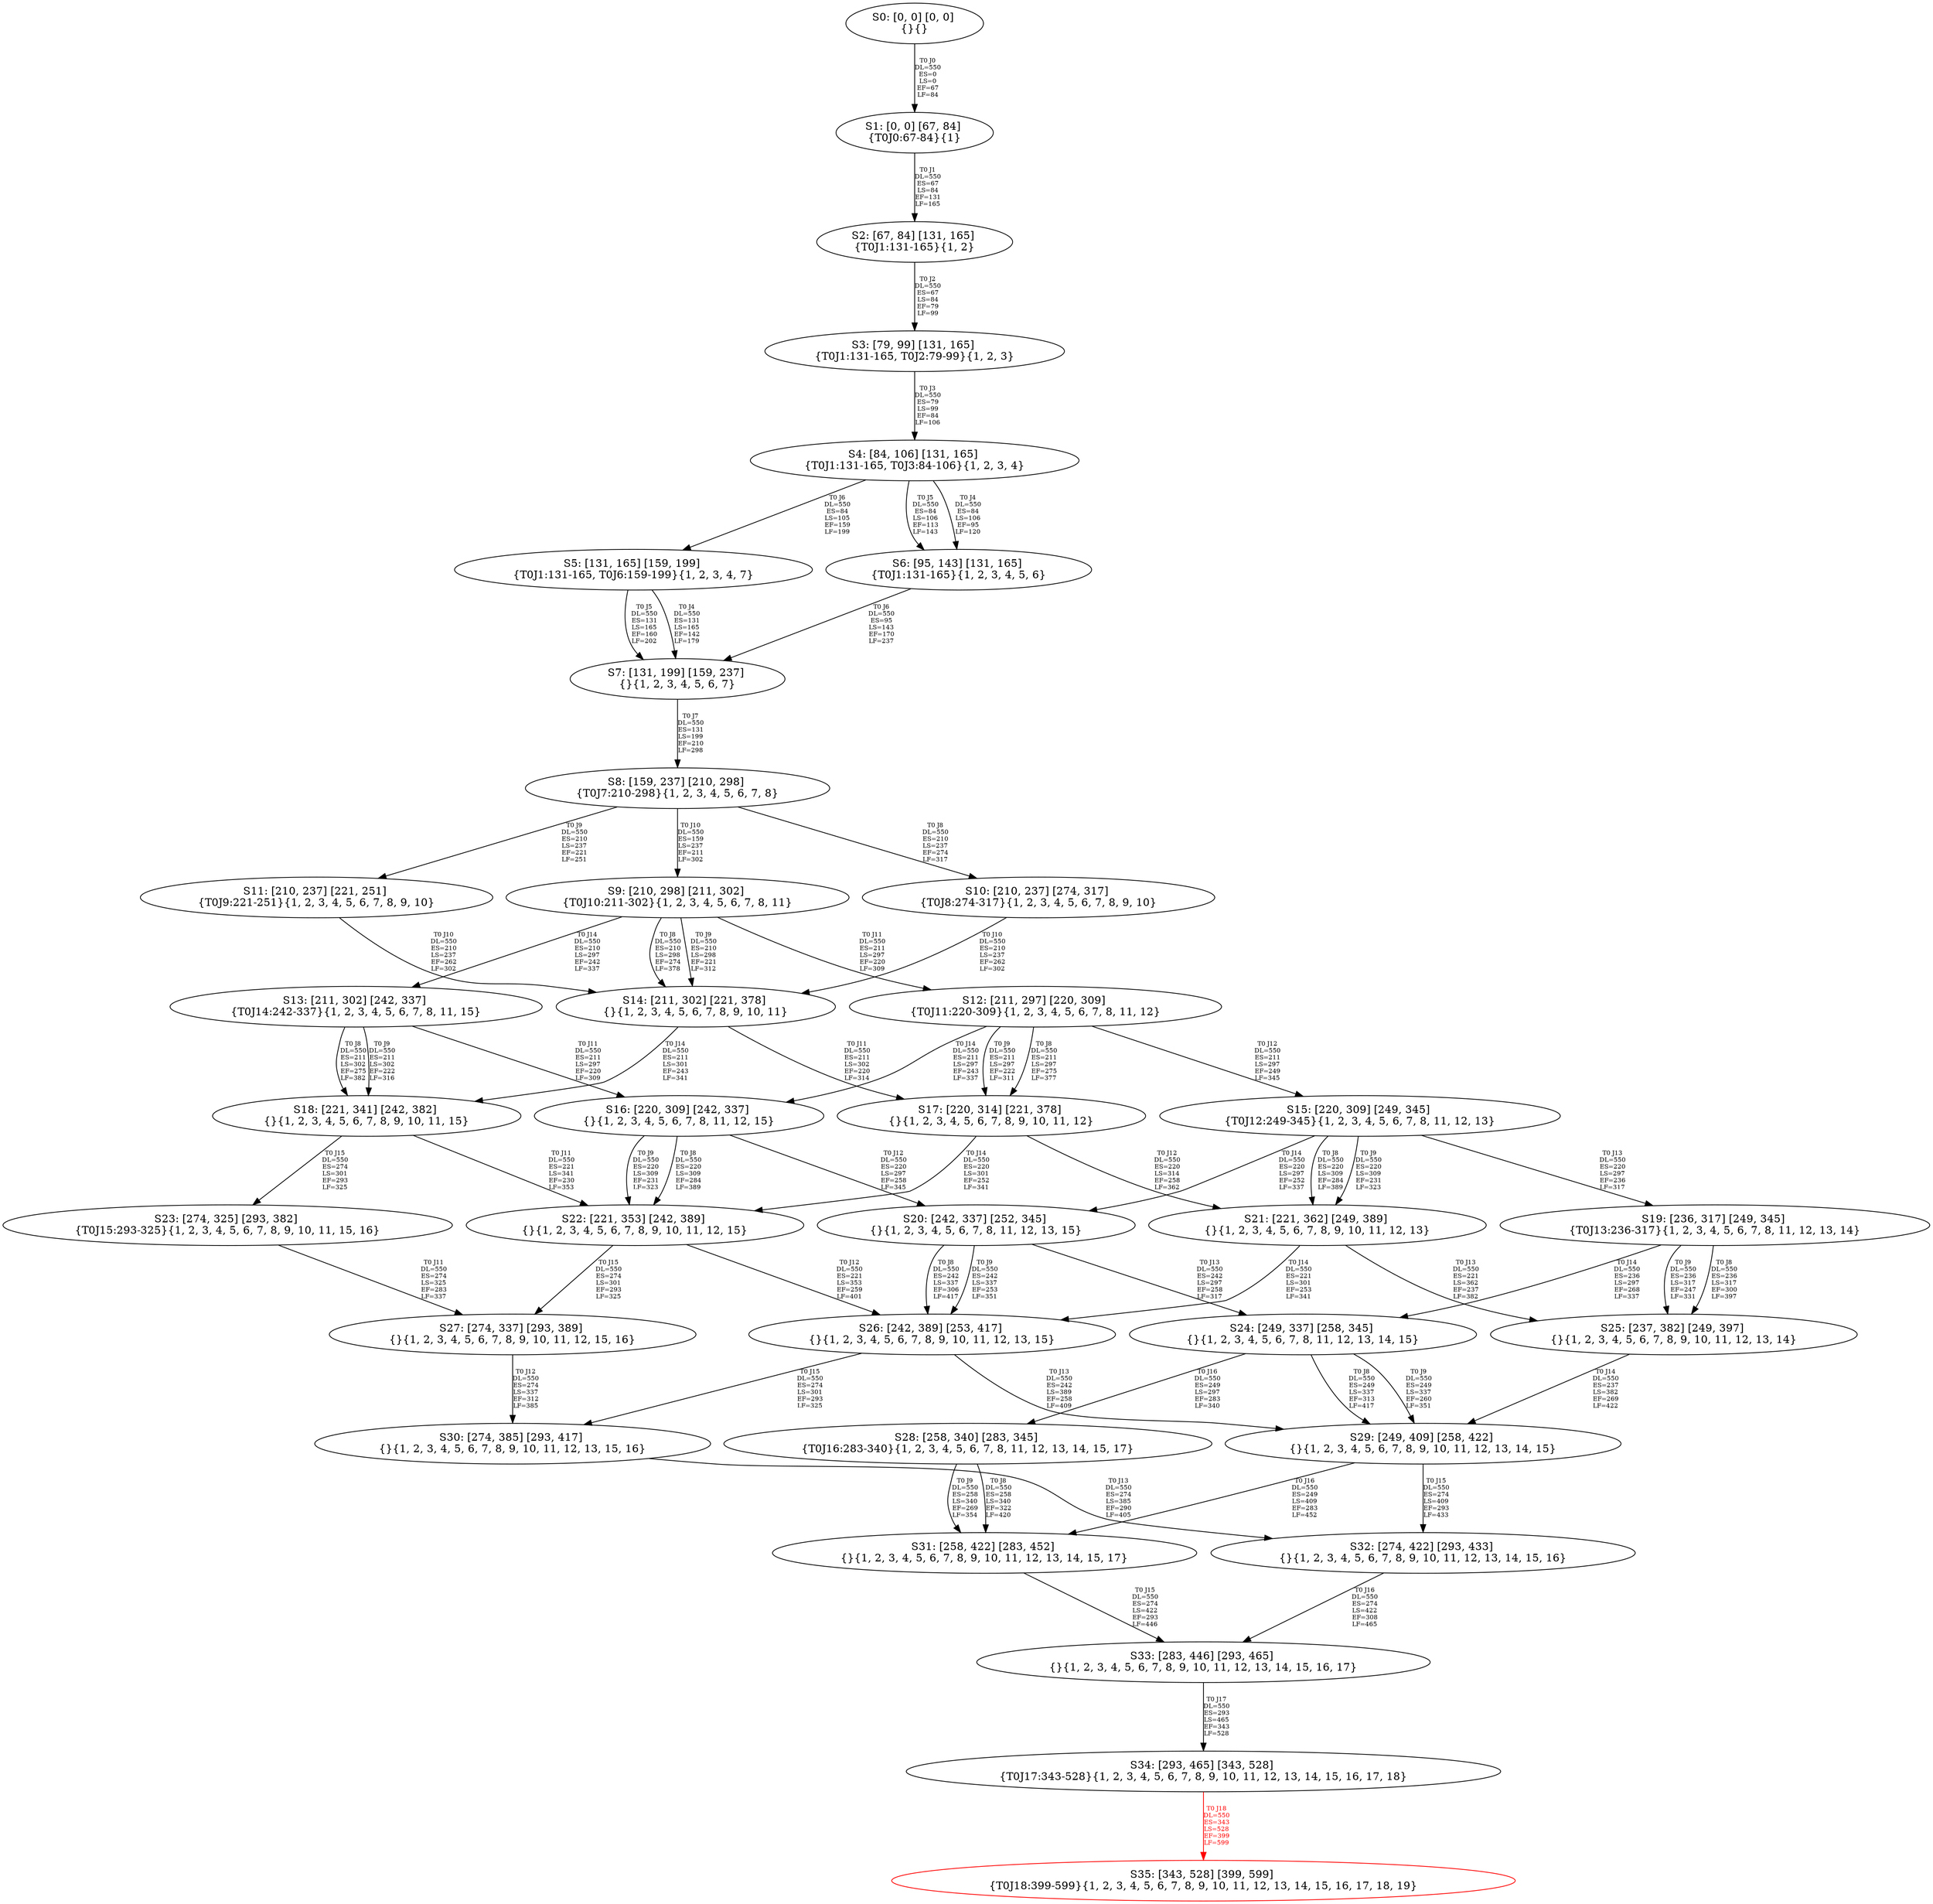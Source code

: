 digraph {
	S0[label="S0: [0, 0] [0, 0] \n{}{}"];
	S1[label="S1: [0, 0] [67, 84] \n{T0J0:67-84}{1}"];
	S2[label="S2: [67, 84] [131, 165] \n{T0J1:131-165}{1, 2}"];
	S3[label="S3: [79, 99] [131, 165] \n{T0J1:131-165, T0J2:79-99}{1, 2, 3}"];
	S4[label="S4: [84, 106] [131, 165] \n{T0J1:131-165, T0J3:84-106}{1, 2, 3, 4}"];
	S5[label="S5: [131, 165] [159, 199] \n{T0J1:131-165, T0J6:159-199}{1, 2, 3, 4, 7}"];
	S6[label="S6: [95, 143] [131, 165] \n{T0J1:131-165}{1, 2, 3, 4, 5, 6}"];
	S7[label="S7: [131, 199] [159, 237] \n{}{1, 2, 3, 4, 5, 6, 7}"];
	S8[label="S8: [159, 237] [210, 298] \n{T0J7:210-298}{1, 2, 3, 4, 5, 6, 7, 8}"];
	S9[label="S9: [210, 298] [211, 302] \n{T0J10:211-302}{1, 2, 3, 4, 5, 6, 7, 8, 11}"];
	S10[label="S10: [210, 237] [274, 317] \n{T0J8:274-317}{1, 2, 3, 4, 5, 6, 7, 8, 9, 10}"];
	S11[label="S11: [210, 237] [221, 251] \n{T0J9:221-251}{1, 2, 3, 4, 5, 6, 7, 8, 9, 10}"];
	S12[label="S12: [211, 297] [220, 309] \n{T0J11:220-309}{1, 2, 3, 4, 5, 6, 7, 8, 11, 12}"];
	S13[label="S13: [211, 302] [242, 337] \n{T0J14:242-337}{1, 2, 3, 4, 5, 6, 7, 8, 11, 15}"];
	S14[label="S14: [211, 302] [221, 378] \n{}{1, 2, 3, 4, 5, 6, 7, 8, 9, 10, 11}"];
	S15[label="S15: [220, 309] [249, 345] \n{T0J12:249-345}{1, 2, 3, 4, 5, 6, 7, 8, 11, 12, 13}"];
	S16[label="S16: [220, 309] [242, 337] \n{}{1, 2, 3, 4, 5, 6, 7, 8, 11, 12, 15}"];
	S17[label="S17: [220, 314] [221, 378] \n{}{1, 2, 3, 4, 5, 6, 7, 8, 9, 10, 11, 12}"];
	S18[label="S18: [221, 341] [242, 382] \n{}{1, 2, 3, 4, 5, 6, 7, 8, 9, 10, 11, 15}"];
	S19[label="S19: [236, 317] [249, 345] \n{T0J13:236-317}{1, 2, 3, 4, 5, 6, 7, 8, 11, 12, 13, 14}"];
	S20[label="S20: [242, 337] [252, 345] \n{}{1, 2, 3, 4, 5, 6, 7, 8, 11, 12, 13, 15}"];
	S21[label="S21: [221, 362] [249, 389] \n{}{1, 2, 3, 4, 5, 6, 7, 8, 9, 10, 11, 12, 13}"];
	S22[label="S22: [221, 353] [242, 389] \n{}{1, 2, 3, 4, 5, 6, 7, 8, 9, 10, 11, 12, 15}"];
	S23[label="S23: [274, 325] [293, 382] \n{T0J15:293-325}{1, 2, 3, 4, 5, 6, 7, 8, 9, 10, 11, 15, 16}"];
	S24[label="S24: [249, 337] [258, 345] \n{}{1, 2, 3, 4, 5, 6, 7, 8, 11, 12, 13, 14, 15}"];
	S25[label="S25: [237, 382] [249, 397] \n{}{1, 2, 3, 4, 5, 6, 7, 8, 9, 10, 11, 12, 13, 14}"];
	S26[label="S26: [242, 389] [253, 417] \n{}{1, 2, 3, 4, 5, 6, 7, 8, 9, 10, 11, 12, 13, 15}"];
	S27[label="S27: [274, 337] [293, 389] \n{}{1, 2, 3, 4, 5, 6, 7, 8, 9, 10, 11, 12, 15, 16}"];
	S28[label="S28: [258, 340] [283, 345] \n{T0J16:283-340}{1, 2, 3, 4, 5, 6, 7, 8, 11, 12, 13, 14, 15, 17}"];
	S29[label="S29: [249, 409] [258, 422] \n{}{1, 2, 3, 4, 5, 6, 7, 8, 9, 10, 11, 12, 13, 14, 15}"];
	S30[label="S30: [274, 385] [293, 417] \n{}{1, 2, 3, 4, 5, 6, 7, 8, 9, 10, 11, 12, 13, 15, 16}"];
	S31[label="S31: [258, 422] [283, 452] \n{}{1, 2, 3, 4, 5, 6, 7, 8, 9, 10, 11, 12, 13, 14, 15, 17}"];
	S32[label="S32: [274, 422] [293, 433] \n{}{1, 2, 3, 4, 5, 6, 7, 8, 9, 10, 11, 12, 13, 14, 15, 16}"];
	S33[label="S33: [283, 446] [293, 465] \n{}{1, 2, 3, 4, 5, 6, 7, 8, 9, 10, 11, 12, 13, 14, 15, 16, 17}"];
	S34[label="S34: [293, 465] [343, 528] \n{T0J17:343-528}{1, 2, 3, 4, 5, 6, 7, 8, 9, 10, 11, 12, 13, 14, 15, 16, 17, 18}"];
	S35[label="S35: [343, 528] [399, 599] \n{T0J18:399-599}{1, 2, 3, 4, 5, 6, 7, 8, 9, 10, 11, 12, 13, 14, 15, 16, 17, 18, 19}"];
	S0 -> S1[label="T0 J0\nDL=550\nES=0\nLS=0\nEF=67\nLF=84",fontsize=8];
	S1 -> S2[label="T0 J1\nDL=550\nES=67\nLS=84\nEF=131\nLF=165",fontsize=8];
	S2 -> S3[label="T0 J2\nDL=550\nES=67\nLS=84\nEF=79\nLF=99",fontsize=8];
	S3 -> S4[label="T0 J3\nDL=550\nES=79\nLS=99\nEF=84\nLF=106",fontsize=8];
	S4 -> S6[label="T0 J4\nDL=550\nES=84\nLS=106\nEF=95\nLF=120",fontsize=8];
	S4 -> S6[label="T0 J5\nDL=550\nES=84\nLS=106\nEF=113\nLF=143",fontsize=8];
	S4 -> S5[label="T0 J6\nDL=550\nES=84\nLS=105\nEF=159\nLF=199",fontsize=8];
	S5 -> S7[label="T0 J4\nDL=550\nES=131\nLS=165\nEF=142\nLF=179",fontsize=8];
	S5 -> S7[label="T0 J5\nDL=550\nES=131\nLS=165\nEF=160\nLF=202",fontsize=8];
	S6 -> S7[label="T0 J6\nDL=550\nES=95\nLS=143\nEF=170\nLF=237",fontsize=8];
	S7 -> S8[label="T0 J7\nDL=550\nES=131\nLS=199\nEF=210\nLF=298",fontsize=8];
	S8 -> S10[label="T0 J8\nDL=550\nES=210\nLS=237\nEF=274\nLF=317",fontsize=8];
	S8 -> S11[label="T0 J9\nDL=550\nES=210\nLS=237\nEF=221\nLF=251",fontsize=8];
	S8 -> S9[label="T0 J10\nDL=550\nES=159\nLS=237\nEF=211\nLF=302",fontsize=8];
	S9 -> S14[label="T0 J8\nDL=550\nES=210\nLS=298\nEF=274\nLF=378",fontsize=8];
	S9 -> S14[label="T0 J9\nDL=550\nES=210\nLS=298\nEF=221\nLF=312",fontsize=8];
	S9 -> S12[label="T0 J11\nDL=550\nES=211\nLS=297\nEF=220\nLF=309",fontsize=8];
	S9 -> S13[label="T0 J14\nDL=550\nES=210\nLS=297\nEF=242\nLF=337",fontsize=8];
	S10 -> S14[label="T0 J10\nDL=550\nES=210\nLS=237\nEF=262\nLF=302",fontsize=8];
	S11 -> S14[label="T0 J10\nDL=550\nES=210\nLS=237\nEF=262\nLF=302",fontsize=8];
	S12 -> S17[label="T0 J8\nDL=550\nES=211\nLS=297\nEF=275\nLF=377",fontsize=8];
	S12 -> S17[label="T0 J9\nDL=550\nES=211\nLS=297\nEF=222\nLF=311",fontsize=8];
	S12 -> S15[label="T0 J12\nDL=550\nES=211\nLS=297\nEF=249\nLF=345",fontsize=8];
	S12 -> S16[label="T0 J14\nDL=550\nES=211\nLS=297\nEF=243\nLF=337",fontsize=8];
	S13 -> S18[label="T0 J8\nDL=550\nES=211\nLS=302\nEF=275\nLF=382",fontsize=8];
	S13 -> S18[label="T0 J9\nDL=550\nES=211\nLS=302\nEF=222\nLF=316",fontsize=8];
	S13 -> S16[label="T0 J11\nDL=550\nES=211\nLS=297\nEF=220\nLF=309",fontsize=8];
	S14 -> S17[label="T0 J11\nDL=550\nES=211\nLS=302\nEF=220\nLF=314",fontsize=8];
	S14 -> S18[label="T0 J14\nDL=550\nES=211\nLS=301\nEF=243\nLF=341",fontsize=8];
	S15 -> S21[label="T0 J8\nDL=550\nES=220\nLS=309\nEF=284\nLF=389",fontsize=8];
	S15 -> S21[label="T0 J9\nDL=550\nES=220\nLS=309\nEF=231\nLF=323",fontsize=8];
	S15 -> S19[label="T0 J13\nDL=550\nES=220\nLS=297\nEF=236\nLF=317",fontsize=8];
	S15 -> S20[label="T0 J14\nDL=550\nES=220\nLS=297\nEF=252\nLF=337",fontsize=8];
	S16 -> S22[label="T0 J8\nDL=550\nES=220\nLS=309\nEF=284\nLF=389",fontsize=8];
	S16 -> S22[label="T0 J9\nDL=550\nES=220\nLS=309\nEF=231\nLF=323",fontsize=8];
	S16 -> S20[label="T0 J12\nDL=550\nES=220\nLS=297\nEF=258\nLF=345",fontsize=8];
	S17 -> S21[label="T0 J12\nDL=550\nES=220\nLS=314\nEF=258\nLF=362",fontsize=8];
	S17 -> S22[label="T0 J14\nDL=550\nES=220\nLS=301\nEF=252\nLF=341",fontsize=8];
	S18 -> S22[label="T0 J11\nDL=550\nES=221\nLS=341\nEF=230\nLF=353",fontsize=8];
	S18 -> S23[label="T0 J15\nDL=550\nES=274\nLS=301\nEF=293\nLF=325",fontsize=8];
	S19 -> S25[label="T0 J8\nDL=550\nES=236\nLS=317\nEF=300\nLF=397",fontsize=8];
	S19 -> S25[label="T0 J9\nDL=550\nES=236\nLS=317\nEF=247\nLF=331",fontsize=8];
	S19 -> S24[label="T0 J14\nDL=550\nES=236\nLS=297\nEF=268\nLF=337",fontsize=8];
	S20 -> S26[label="T0 J8\nDL=550\nES=242\nLS=337\nEF=306\nLF=417",fontsize=8];
	S20 -> S26[label="T0 J9\nDL=550\nES=242\nLS=337\nEF=253\nLF=351",fontsize=8];
	S20 -> S24[label="T0 J13\nDL=550\nES=242\nLS=297\nEF=258\nLF=317",fontsize=8];
	S21 -> S25[label="T0 J13\nDL=550\nES=221\nLS=362\nEF=237\nLF=382",fontsize=8];
	S21 -> S26[label="T0 J14\nDL=550\nES=221\nLS=301\nEF=253\nLF=341",fontsize=8];
	S22 -> S26[label="T0 J12\nDL=550\nES=221\nLS=353\nEF=259\nLF=401",fontsize=8];
	S22 -> S27[label="T0 J15\nDL=550\nES=274\nLS=301\nEF=293\nLF=325",fontsize=8];
	S23 -> S27[label="T0 J11\nDL=550\nES=274\nLS=325\nEF=283\nLF=337",fontsize=8];
	S24 -> S29[label="T0 J8\nDL=550\nES=249\nLS=337\nEF=313\nLF=417",fontsize=8];
	S24 -> S29[label="T0 J9\nDL=550\nES=249\nLS=337\nEF=260\nLF=351",fontsize=8];
	S24 -> S28[label="T0 J16\nDL=550\nES=249\nLS=297\nEF=283\nLF=340",fontsize=8];
	S25 -> S29[label="T0 J14\nDL=550\nES=237\nLS=382\nEF=269\nLF=422",fontsize=8];
	S26 -> S29[label="T0 J13\nDL=550\nES=242\nLS=389\nEF=258\nLF=409",fontsize=8];
	S26 -> S30[label="T0 J15\nDL=550\nES=274\nLS=301\nEF=293\nLF=325",fontsize=8];
	S27 -> S30[label="T0 J12\nDL=550\nES=274\nLS=337\nEF=312\nLF=385",fontsize=8];
	S28 -> S31[label="T0 J8\nDL=550\nES=258\nLS=340\nEF=322\nLF=420",fontsize=8];
	S28 -> S31[label="T0 J9\nDL=550\nES=258\nLS=340\nEF=269\nLF=354",fontsize=8];
	S29 -> S32[label="T0 J15\nDL=550\nES=274\nLS=409\nEF=293\nLF=433",fontsize=8];
	S29 -> S31[label="T0 J16\nDL=550\nES=249\nLS=409\nEF=283\nLF=452",fontsize=8];
	S30 -> S32[label="T0 J13\nDL=550\nES=274\nLS=385\nEF=290\nLF=405",fontsize=8];
	S31 -> S33[label="T0 J15\nDL=550\nES=274\nLS=422\nEF=293\nLF=446",fontsize=8];
	S32 -> S33[label="T0 J16\nDL=550\nES=274\nLS=422\nEF=308\nLF=465",fontsize=8];
	S33 -> S34[label="T0 J17\nDL=550\nES=293\nLS=465\nEF=343\nLF=528",fontsize=8];
	S34 -> S35[label="T0 J18\nDL=550\nES=343\nLS=528\nEF=399\nLF=599",color=Red,fontcolor=Red,fontsize=8];
S35[color=Red];
}
